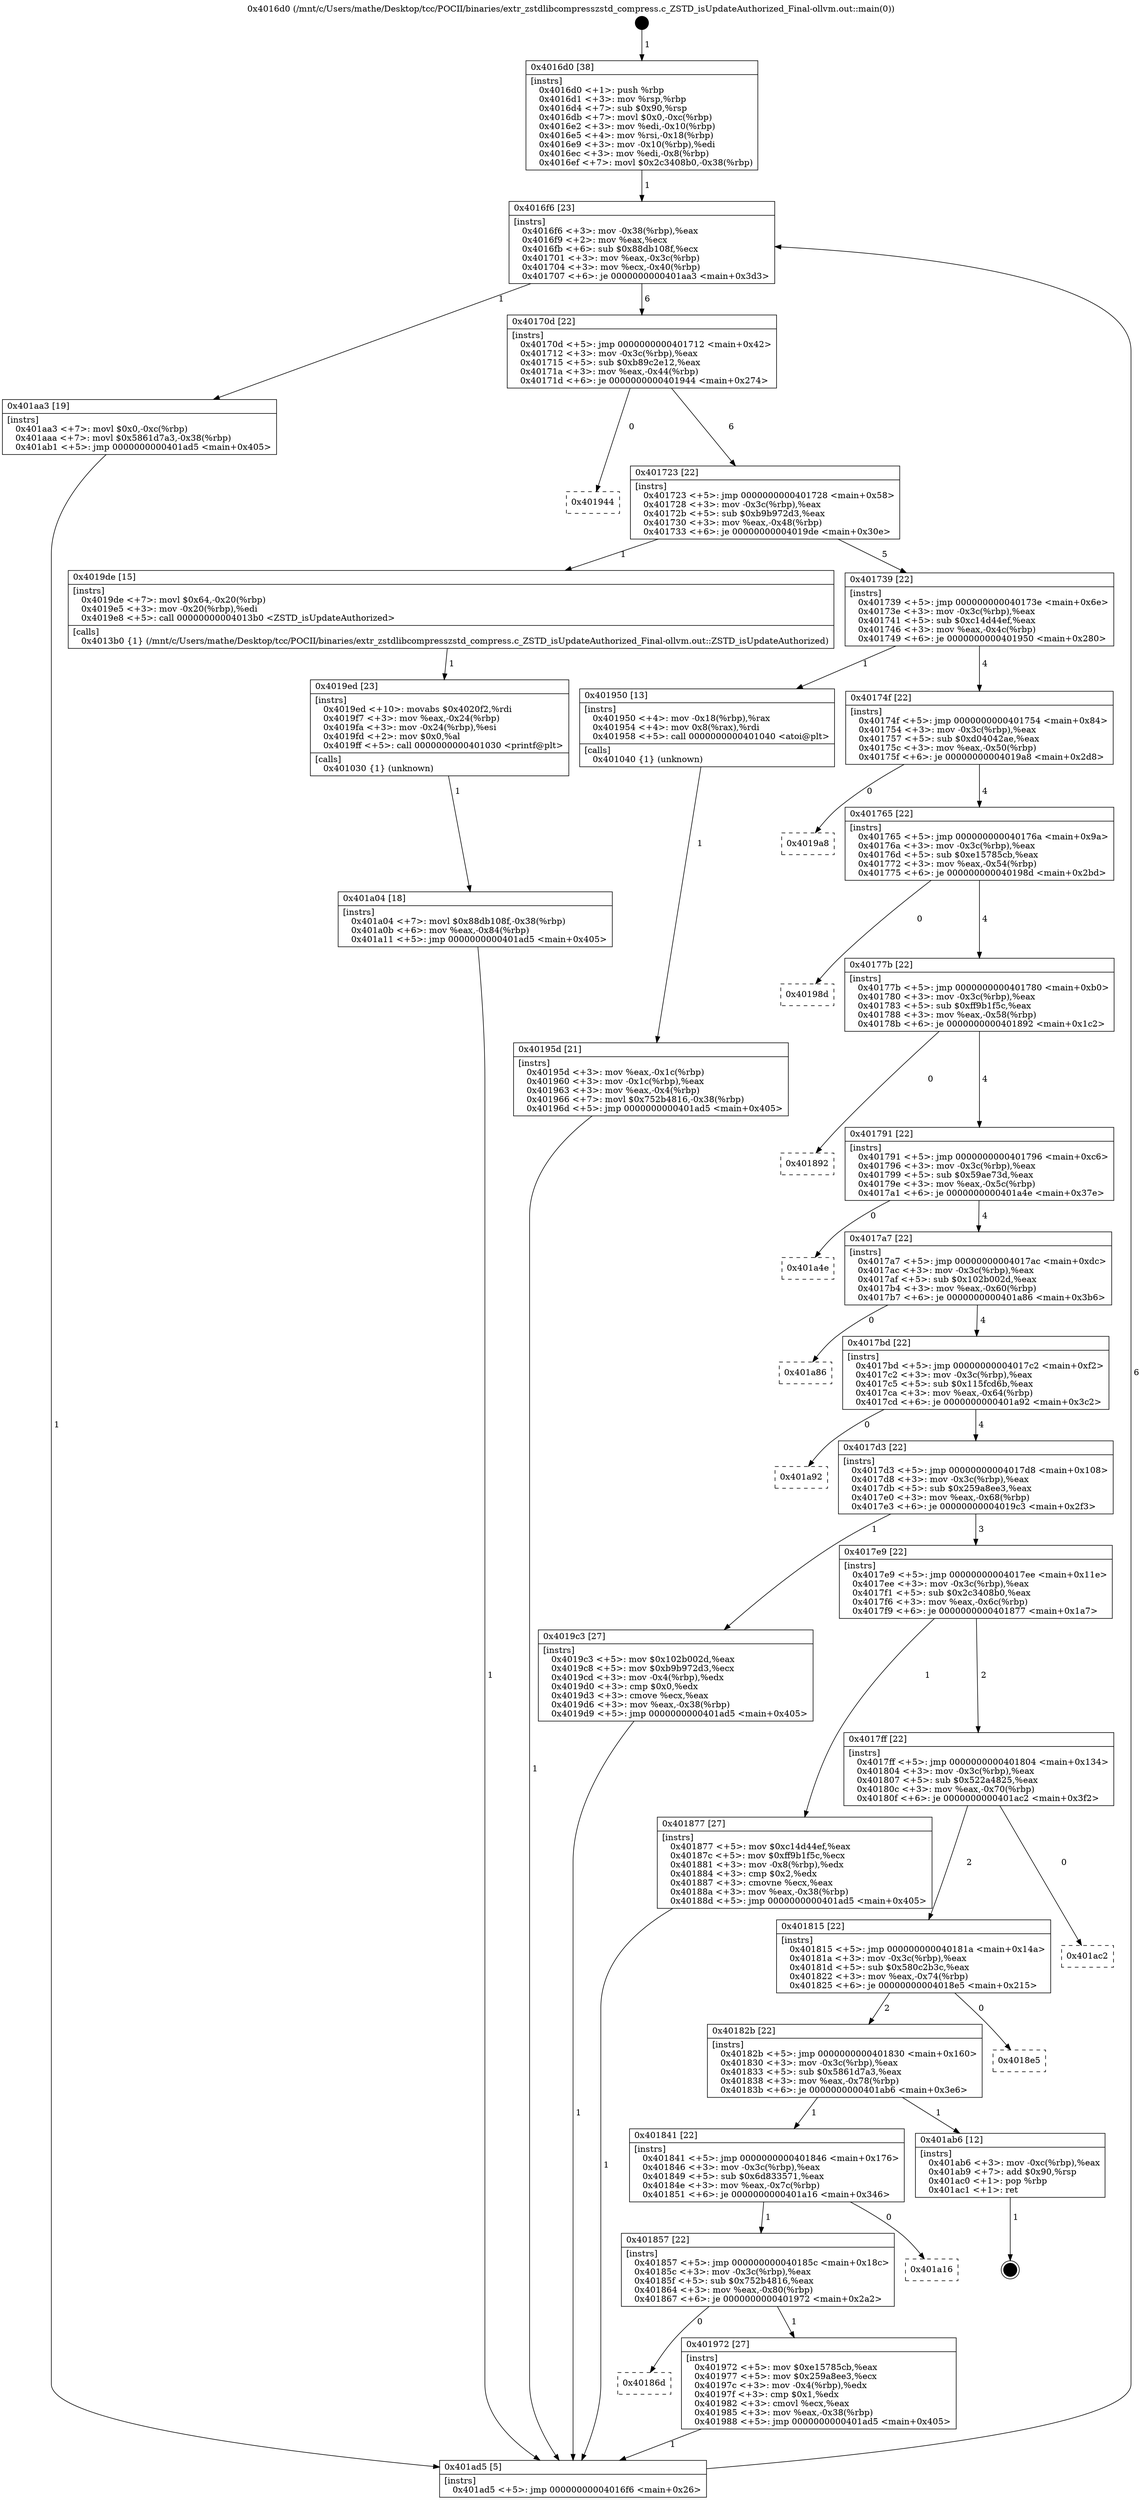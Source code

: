 digraph "0x4016d0" {
  label = "0x4016d0 (/mnt/c/Users/mathe/Desktop/tcc/POCII/binaries/extr_zstdlibcompresszstd_compress.c_ZSTD_isUpdateAuthorized_Final-ollvm.out::main(0))"
  labelloc = "t"
  node[shape=record]

  Entry [label="",width=0.3,height=0.3,shape=circle,fillcolor=black,style=filled]
  "0x4016f6" [label="{
     0x4016f6 [23]\l
     | [instrs]\l
     &nbsp;&nbsp;0x4016f6 \<+3\>: mov -0x38(%rbp),%eax\l
     &nbsp;&nbsp;0x4016f9 \<+2\>: mov %eax,%ecx\l
     &nbsp;&nbsp;0x4016fb \<+6\>: sub $0x88db108f,%ecx\l
     &nbsp;&nbsp;0x401701 \<+3\>: mov %eax,-0x3c(%rbp)\l
     &nbsp;&nbsp;0x401704 \<+3\>: mov %ecx,-0x40(%rbp)\l
     &nbsp;&nbsp;0x401707 \<+6\>: je 0000000000401aa3 \<main+0x3d3\>\l
  }"]
  "0x401aa3" [label="{
     0x401aa3 [19]\l
     | [instrs]\l
     &nbsp;&nbsp;0x401aa3 \<+7\>: movl $0x0,-0xc(%rbp)\l
     &nbsp;&nbsp;0x401aaa \<+7\>: movl $0x5861d7a3,-0x38(%rbp)\l
     &nbsp;&nbsp;0x401ab1 \<+5\>: jmp 0000000000401ad5 \<main+0x405\>\l
  }"]
  "0x40170d" [label="{
     0x40170d [22]\l
     | [instrs]\l
     &nbsp;&nbsp;0x40170d \<+5\>: jmp 0000000000401712 \<main+0x42\>\l
     &nbsp;&nbsp;0x401712 \<+3\>: mov -0x3c(%rbp),%eax\l
     &nbsp;&nbsp;0x401715 \<+5\>: sub $0xb89c2e12,%eax\l
     &nbsp;&nbsp;0x40171a \<+3\>: mov %eax,-0x44(%rbp)\l
     &nbsp;&nbsp;0x40171d \<+6\>: je 0000000000401944 \<main+0x274\>\l
  }"]
  Exit [label="",width=0.3,height=0.3,shape=circle,fillcolor=black,style=filled,peripheries=2]
  "0x401944" [label="{
     0x401944\l
  }", style=dashed]
  "0x401723" [label="{
     0x401723 [22]\l
     | [instrs]\l
     &nbsp;&nbsp;0x401723 \<+5\>: jmp 0000000000401728 \<main+0x58\>\l
     &nbsp;&nbsp;0x401728 \<+3\>: mov -0x3c(%rbp),%eax\l
     &nbsp;&nbsp;0x40172b \<+5\>: sub $0xb9b972d3,%eax\l
     &nbsp;&nbsp;0x401730 \<+3\>: mov %eax,-0x48(%rbp)\l
     &nbsp;&nbsp;0x401733 \<+6\>: je 00000000004019de \<main+0x30e\>\l
  }"]
  "0x401a04" [label="{
     0x401a04 [18]\l
     | [instrs]\l
     &nbsp;&nbsp;0x401a04 \<+7\>: movl $0x88db108f,-0x38(%rbp)\l
     &nbsp;&nbsp;0x401a0b \<+6\>: mov %eax,-0x84(%rbp)\l
     &nbsp;&nbsp;0x401a11 \<+5\>: jmp 0000000000401ad5 \<main+0x405\>\l
  }"]
  "0x4019de" [label="{
     0x4019de [15]\l
     | [instrs]\l
     &nbsp;&nbsp;0x4019de \<+7\>: movl $0x64,-0x20(%rbp)\l
     &nbsp;&nbsp;0x4019e5 \<+3\>: mov -0x20(%rbp),%edi\l
     &nbsp;&nbsp;0x4019e8 \<+5\>: call 00000000004013b0 \<ZSTD_isUpdateAuthorized\>\l
     | [calls]\l
     &nbsp;&nbsp;0x4013b0 \{1\} (/mnt/c/Users/mathe/Desktop/tcc/POCII/binaries/extr_zstdlibcompresszstd_compress.c_ZSTD_isUpdateAuthorized_Final-ollvm.out::ZSTD_isUpdateAuthorized)\l
  }"]
  "0x401739" [label="{
     0x401739 [22]\l
     | [instrs]\l
     &nbsp;&nbsp;0x401739 \<+5\>: jmp 000000000040173e \<main+0x6e\>\l
     &nbsp;&nbsp;0x40173e \<+3\>: mov -0x3c(%rbp),%eax\l
     &nbsp;&nbsp;0x401741 \<+5\>: sub $0xc14d44ef,%eax\l
     &nbsp;&nbsp;0x401746 \<+3\>: mov %eax,-0x4c(%rbp)\l
     &nbsp;&nbsp;0x401749 \<+6\>: je 0000000000401950 \<main+0x280\>\l
  }"]
  "0x4019ed" [label="{
     0x4019ed [23]\l
     | [instrs]\l
     &nbsp;&nbsp;0x4019ed \<+10\>: movabs $0x4020f2,%rdi\l
     &nbsp;&nbsp;0x4019f7 \<+3\>: mov %eax,-0x24(%rbp)\l
     &nbsp;&nbsp;0x4019fa \<+3\>: mov -0x24(%rbp),%esi\l
     &nbsp;&nbsp;0x4019fd \<+2\>: mov $0x0,%al\l
     &nbsp;&nbsp;0x4019ff \<+5\>: call 0000000000401030 \<printf@plt\>\l
     | [calls]\l
     &nbsp;&nbsp;0x401030 \{1\} (unknown)\l
  }"]
  "0x401950" [label="{
     0x401950 [13]\l
     | [instrs]\l
     &nbsp;&nbsp;0x401950 \<+4\>: mov -0x18(%rbp),%rax\l
     &nbsp;&nbsp;0x401954 \<+4\>: mov 0x8(%rax),%rdi\l
     &nbsp;&nbsp;0x401958 \<+5\>: call 0000000000401040 \<atoi@plt\>\l
     | [calls]\l
     &nbsp;&nbsp;0x401040 \{1\} (unknown)\l
  }"]
  "0x40174f" [label="{
     0x40174f [22]\l
     | [instrs]\l
     &nbsp;&nbsp;0x40174f \<+5\>: jmp 0000000000401754 \<main+0x84\>\l
     &nbsp;&nbsp;0x401754 \<+3\>: mov -0x3c(%rbp),%eax\l
     &nbsp;&nbsp;0x401757 \<+5\>: sub $0xd04042ae,%eax\l
     &nbsp;&nbsp;0x40175c \<+3\>: mov %eax,-0x50(%rbp)\l
     &nbsp;&nbsp;0x40175f \<+6\>: je 00000000004019a8 \<main+0x2d8\>\l
  }"]
  "0x40186d" [label="{
     0x40186d\l
  }", style=dashed]
  "0x4019a8" [label="{
     0x4019a8\l
  }", style=dashed]
  "0x401765" [label="{
     0x401765 [22]\l
     | [instrs]\l
     &nbsp;&nbsp;0x401765 \<+5\>: jmp 000000000040176a \<main+0x9a\>\l
     &nbsp;&nbsp;0x40176a \<+3\>: mov -0x3c(%rbp),%eax\l
     &nbsp;&nbsp;0x40176d \<+5\>: sub $0xe15785cb,%eax\l
     &nbsp;&nbsp;0x401772 \<+3\>: mov %eax,-0x54(%rbp)\l
     &nbsp;&nbsp;0x401775 \<+6\>: je 000000000040198d \<main+0x2bd\>\l
  }"]
  "0x401972" [label="{
     0x401972 [27]\l
     | [instrs]\l
     &nbsp;&nbsp;0x401972 \<+5\>: mov $0xe15785cb,%eax\l
     &nbsp;&nbsp;0x401977 \<+5\>: mov $0x259a8ee3,%ecx\l
     &nbsp;&nbsp;0x40197c \<+3\>: mov -0x4(%rbp),%edx\l
     &nbsp;&nbsp;0x40197f \<+3\>: cmp $0x1,%edx\l
     &nbsp;&nbsp;0x401982 \<+3\>: cmovl %ecx,%eax\l
     &nbsp;&nbsp;0x401985 \<+3\>: mov %eax,-0x38(%rbp)\l
     &nbsp;&nbsp;0x401988 \<+5\>: jmp 0000000000401ad5 \<main+0x405\>\l
  }"]
  "0x40198d" [label="{
     0x40198d\l
  }", style=dashed]
  "0x40177b" [label="{
     0x40177b [22]\l
     | [instrs]\l
     &nbsp;&nbsp;0x40177b \<+5\>: jmp 0000000000401780 \<main+0xb0\>\l
     &nbsp;&nbsp;0x401780 \<+3\>: mov -0x3c(%rbp),%eax\l
     &nbsp;&nbsp;0x401783 \<+5\>: sub $0xff9b1f5c,%eax\l
     &nbsp;&nbsp;0x401788 \<+3\>: mov %eax,-0x58(%rbp)\l
     &nbsp;&nbsp;0x40178b \<+6\>: je 0000000000401892 \<main+0x1c2\>\l
  }"]
  "0x401857" [label="{
     0x401857 [22]\l
     | [instrs]\l
     &nbsp;&nbsp;0x401857 \<+5\>: jmp 000000000040185c \<main+0x18c\>\l
     &nbsp;&nbsp;0x40185c \<+3\>: mov -0x3c(%rbp),%eax\l
     &nbsp;&nbsp;0x40185f \<+5\>: sub $0x752b4816,%eax\l
     &nbsp;&nbsp;0x401864 \<+3\>: mov %eax,-0x80(%rbp)\l
     &nbsp;&nbsp;0x401867 \<+6\>: je 0000000000401972 \<main+0x2a2\>\l
  }"]
  "0x401892" [label="{
     0x401892\l
  }", style=dashed]
  "0x401791" [label="{
     0x401791 [22]\l
     | [instrs]\l
     &nbsp;&nbsp;0x401791 \<+5\>: jmp 0000000000401796 \<main+0xc6\>\l
     &nbsp;&nbsp;0x401796 \<+3\>: mov -0x3c(%rbp),%eax\l
     &nbsp;&nbsp;0x401799 \<+5\>: sub $0x59ae73d,%eax\l
     &nbsp;&nbsp;0x40179e \<+3\>: mov %eax,-0x5c(%rbp)\l
     &nbsp;&nbsp;0x4017a1 \<+6\>: je 0000000000401a4e \<main+0x37e\>\l
  }"]
  "0x401a16" [label="{
     0x401a16\l
  }", style=dashed]
  "0x401a4e" [label="{
     0x401a4e\l
  }", style=dashed]
  "0x4017a7" [label="{
     0x4017a7 [22]\l
     | [instrs]\l
     &nbsp;&nbsp;0x4017a7 \<+5\>: jmp 00000000004017ac \<main+0xdc\>\l
     &nbsp;&nbsp;0x4017ac \<+3\>: mov -0x3c(%rbp),%eax\l
     &nbsp;&nbsp;0x4017af \<+5\>: sub $0x102b002d,%eax\l
     &nbsp;&nbsp;0x4017b4 \<+3\>: mov %eax,-0x60(%rbp)\l
     &nbsp;&nbsp;0x4017b7 \<+6\>: je 0000000000401a86 \<main+0x3b6\>\l
  }"]
  "0x401841" [label="{
     0x401841 [22]\l
     | [instrs]\l
     &nbsp;&nbsp;0x401841 \<+5\>: jmp 0000000000401846 \<main+0x176\>\l
     &nbsp;&nbsp;0x401846 \<+3\>: mov -0x3c(%rbp),%eax\l
     &nbsp;&nbsp;0x401849 \<+5\>: sub $0x6d833571,%eax\l
     &nbsp;&nbsp;0x40184e \<+3\>: mov %eax,-0x7c(%rbp)\l
     &nbsp;&nbsp;0x401851 \<+6\>: je 0000000000401a16 \<main+0x346\>\l
  }"]
  "0x401a86" [label="{
     0x401a86\l
  }", style=dashed]
  "0x4017bd" [label="{
     0x4017bd [22]\l
     | [instrs]\l
     &nbsp;&nbsp;0x4017bd \<+5\>: jmp 00000000004017c2 \<main+0xf2\>\l
     &nbsp;&nbsp;0x4017c2 \<+3\>: mov -0x3c(%rbp),%eax\l
     &nbsp;&nbsp;0x4017c5 \<+5\>: sub $0x115fcd6b,%eax\l
     &nbsp;&nbsp;0x4017ca \<+3\>: mov %eax,-0x64(%rbp)\l
     &nbsp;&nbsp;0x4017cd \<+6\>: je 0000000000401a92 \<main+0x3c2\>\l
  }"]
  "0x401ab6" [label="{
     0x401ab6 [12]\l
     | [instrs]\l
     &nbsp;&nbsp;0x401ab6 \<+3\>: mov -0xc(%rbp),%eax\l
     &nbsp;&nbsp;0x401ab9 \<+7\>: add $0x90,%rsp\l
     &nbsp;&nbsp;0x401ac0 \<+1\>: pop %rbp\l
     &nbsp;&nbsp;0x401ac1 \<+1\>: ret\l
  }"]
  "0x401a92" [label="{
     0x401a92\l
  }", style=dashed]
  "0x4017d3" [label="{
     0x4017d3 [22]\l
     | [instrs]\l
     &nbsp;&nbsp;0x4017d3 \<+5\>: jmp 00000000004017d8 \<main+0x108\>\l
     &nbsp;&nbsp;0x4017d8 \<+3\>: mov -0x3c(%rbp),%eax\l
     &nbsp;&nbsp;0x4017db \<+5\>: sub $0x259a8ee3,%eax\l
     &nbsp;&nbsp;0x4017e0 \<+3\>: mov %eax,-0x68(%rbp)\l
     &nbsp;&nbsp;0x4017e3 \<+6\>: je 00000000004019c3 \<main+0x2f3\>\l
  }"]
  "0x40182b" [label="{
     0x40182b [22]\l
     | [instrs]\l
     &nbsp;&nbsp;0x40182b \<+5\>: jmp 0000000000401830 \<main+0x160\>\l
     &nbsp;&nbsp;0x401830 \<+3\>: mov -0x3c(%rbp),%eax\l
     &nbsp;&nbsp;0x401833 \<+5\>: sub $0x5861d7a3,%eax\l
     &nbsp;&nbsp;0x401838 \<+3\>: mov %eax,-0x78(%rbp)\l
     &nbsp;&nbsp;0x40183b \<+6\>: je 0000000000401ab6 \<main+0x3e6\>\l
  }"]
  "0x4019c3" [label="{
     0x4019c3 [27]\l
     | [instrs]\l
     &nbsp;&nbsp;0x4019c3 \<+5\>: mov $0x102b002d,%eax\l
     &nbsp;&nbsp;0x4019c8 \<+5\>: mov $0xb9b972d3,%ecx\l
     &nbsp;&nbsp;0x4019cd \<+3\>: mov -0x4(%rbp),%edx\l
     &nbsp;&nbsp;0x4019d0 \<+3\>: cmp $0x0,%edx\l
     &nbsp;&nbsp;0x4019d3 \<+3\>: cmove %ecx,%eax\l
     &nbsp;&nbsp;0x4019d6 \<+3\>: mov %eax,-0x38(%rbp)\l
     &nbsp;&nbsp;0x4019d9 \<+5\>: jmp 0000000000401ad5 \<main+0x405\>\l
  }"]
  "0x4017e9" [label="{
     0x4017e9 [22]\l
     | [instrs]\l
     &nbsp;&nbsp;0x4017e9 \<+5\>: jmp 00000000004017ee \<main+0x11e\>\l
     &nbsp;&nbsp;0x4017ee \<+3\>: mov -0x3c(%rbp),%eax\l
     &nbsp;&nbsp;0x4017f1 \<+5\>: sub $0x2c3408b0,%eax\l
     &nbsp;&nbsp;0x4017f6 \<+3\>: mov %eax,-0x6c(%rbp)\l
     &nbsp;&nbsp;0x4017f9 \<+6\>: je 0000000000401877 \<main+0x1a7\>\l
  }"]
  "0x4018e5" [label="{
     0x4018e5\l
  }", style=dashed]
  "0x401877" [label="{
     0x401877 [27]\l
     | [instrs]\l
     &nbsp;&nbsp;0x401877 \<+5\>: mov $0xc14d44ef,%eax\l
     &nbsp;&nbsp;0x40187c \<+5\>: mov $0xff9b1f5c,%ecx\l
     &nbsp;&nbsp;0x401881 \<+3\>: mov -0x8(%rbp),%edx\l
     &nbsp;&nbsp;0x401884 \<+3\>: cmp $0x2,%edx\l
     &nbsp;&nbsp;0x401887 \<+3\>: cmovne %ecx,%eax\l
     &nbsp;&nbsp;0x40188a \<+3\>: mov %eax,-0x38(%rbp)\l
     &nbsp;&nbsp;0x40188d \<+5\>: jmp 0000000000401ad5 \<main+0x405\>\l
  }"]
  "0x4017ff" [label="{
     0x4017ff [22]\l
     | [instrs]\l
     &nbsp;&nbsp;0x4017ff \<+5\>: jmp 0000000000401804 \<main+0x134\>\l
     &nbsp;&nbsp;0x401804 \<+3\>: mov -0x3c(%rbp),%eax\l
     &nbsp;&nbsp;0x401807 \<+5\>: sub $0x522a4825,%eax\l
     &nbsp;&nbsp;0x40180c \<+3\>: mov %eax,-0x70(%rbp)\l
     &nbsp;&nbsp;0x40180f \<+6\>: je 0000000000401ac2 \<main+0x3f2\>\l
  }"]
  "0x401ad5" [label="{
     0x401ad5 [5]\l
     | [instrs]\l
     &nbsp;&nbsp;0x401ad5 \<+5\>: jmp 00000000004016f6 \<main+0x26\>\l
  }"]
  "0x4016d0" [label="{
     0x4016d0 [38]\l
     | [instrs]\l
     &nbsp;&nbsp;0x4016d0 \<+1\>: push %rbp\l
     &nbsp;&nbsp;0x4016d1 \<+3\>: mov %rsp,%rbp\l
     &nbsp;&nbsp;0x4016d4 \<+7\>: sub $0x90,%rsp\l
     &nbsp;&nbsp;0x4016db \<+7\>: movl $0x0,-0xc(%rbp)\l
     &nbsp;&nbsp;0x4016e2 \<+3\>: mov %edi,-0x10(%rbp)\l
     &nbsp;&nbsp;0x4016e5 \<+4\>: mov %rsi,-0x18(%rbp)\l
     &nbsp;&nbsp;0x4016e9 \<+3\>: mov -0x10(%rbp),%edi\l
     &nbsp;&nbsp;0x4016ec \<+3\>: mov %edi,-0x8(%rbp)\l
     &nbsp;&nbsp;0x4016ef \<+7\>: movl $0x2c3408b0,-0x38(%rbp)\l
  }"]
  "0x40195d" [label="{
     0x40195d [21]\l
     | [instrs]\l
     &nbsp;&nbsp;0x40195d \<+3\>: mov %eax,-0x1c(%rbp)\l
     &nbsp;&nbsp;0x401960 \<+3\>: mov -0x1c(%rbp),%eax\l
     &nbsp;&nbsp;0x401963 \<+3\>: mov %eax,-0x4(%rbp)\l
     &nbsp;&nbsp;0x401966 \<+7\>: movl $0x752b4816,-0x38(%rbp)\l
     &nbsp;&nbsp;0x40196d \<+5\>: jmp 0000000000401ad5 \<main+0x405\>\l
  }"]
  "0x401815" [label="{
     0x401815 [22]\l
     | [instrs]\l
     &nbsp;&nbsp;0x401815 \<+5\>: jmp 000000000040181a \<main+0x14a\>\l
     &nbsp;&nbsp;0x40181a \<+3\>: mov -0x3c(%rbp),%eax\l
     &nbsp;&nbsp;0x40181d \<+5\>: sub $0x580c2b3c,%eax\l
     &nbsp;&nbsp;0x401822 \<+3\>: mov %eax,-0x74(%rbp)\l
     &nbsp;&nbsp;0x401825 \<+6\>: je 00000000004018e5 \<main+0x215\>\l
  }"]
  "0x401ac2" [label="{
     0x401ac2\l
  }", style=dashed]
  Entry -> "0x4016d0" [label=" 1"]
  "0x4016f6" -> "0x401aa3" [label=" 1"]
  "0x4016f6" -> "0x40170d" [label=" 6"]
  "0x401ab6" -> Exit [label=" 1"]
  "0x40170d" -> "0x401944" [label=" 0"]
  "0x40170d" -> "0x401723" [label=" 6"]
  "0x401aa3" -> "0x401ad5" [label=" 1"]
  "0x401723" -> "0x4019de" [label=" 1"]
  "0x401723" -> "0x401739" [label=" 5"]
  "0x401a04" -> "0x401ad5" [label=" 1"]
  "0x401739" -> "0x401950" [label=" 1"]
  "0x401739" -> "0x40174f" [label=" 4"]
  "0x4019ed" -> "0x401a04" [label=" 1"]
  "0x40174f" -> "0x4019a8" [label=" 0"]
  "0x40174f" -> "0x401765" [label=" 4"]
  "0x4019de" -> "0x4019ed" [label=" 1"]
  "0x401765" -> "0x40198d" [label=" 0"]
  "0x401765" -> "0x40177b" [label=" 4"]
  "0x4019c3" -> "0x401ad5" [label=" 1"]
  "0x40177b" -> "0x401892" [label=" 0"]
  "0x40177b" -> "0x401791" [label=" 4"]
  "0x401857" -> "0x40186d" [label=" 0"]
  "0x401791" -> "0x401a4e" [label=" 0"]
  "0x401791" -> "0x4017a7" [label=" 4"]
  "0x401857" -> "0x401972" [label=" 1"]
  "0x4017a7" -> "0x401a86" [label=" 0"]
  "0x4017a7" -> "0x4017bd" [label=" 4"]
  "0x401841" -> "0x401857" [label=" 1"]
  "0x4017bd" -> "0x401a92" [label=" 0"]
  "0x4017bd" -> "0x4017d3" [label=" 4"]
  "0x401841" -> "0x401a16" [label=" 0"]
  "0x4017d3" -> "0x4019c3" [label=" 1"]
  "0x4017d3" -> "0x4017e9" [label=" 3"]
  "0x40182b" -> "0x401841" [label=" 1"]
  "0x4017e9" -> "0x401877" [label=" 1"]
  "0x4017e9" -> "0x4017ff" [label=" 2"]
  "0x401877" -> "0x401ad5" [label=" 1"]
  "0x4016d0" -> "0x4016f6" [label=" 1"]
  "0x401ad5" -> "0x4016f6" [label=" 6"]
  "0x401950" -> "0x40195d" [label=" 1"]
  "0x40195d" -> "0x401ad5" [label=" 1"]
  "0x40182b" -> "0x401ab6" [label=" 1"]
  "0x4017ff" -> "0x401ac2" [label=" 0"]
  "0x4017ff" -> "0x401815" [label=" 2"]
  "0x401972" -> "0x401ad5" [label=" 1"]
  "0x401815" -> "0x4018e5" [label=" 0"]
  "0x401815" -> "0x40182b" [label=" 2"]
}
